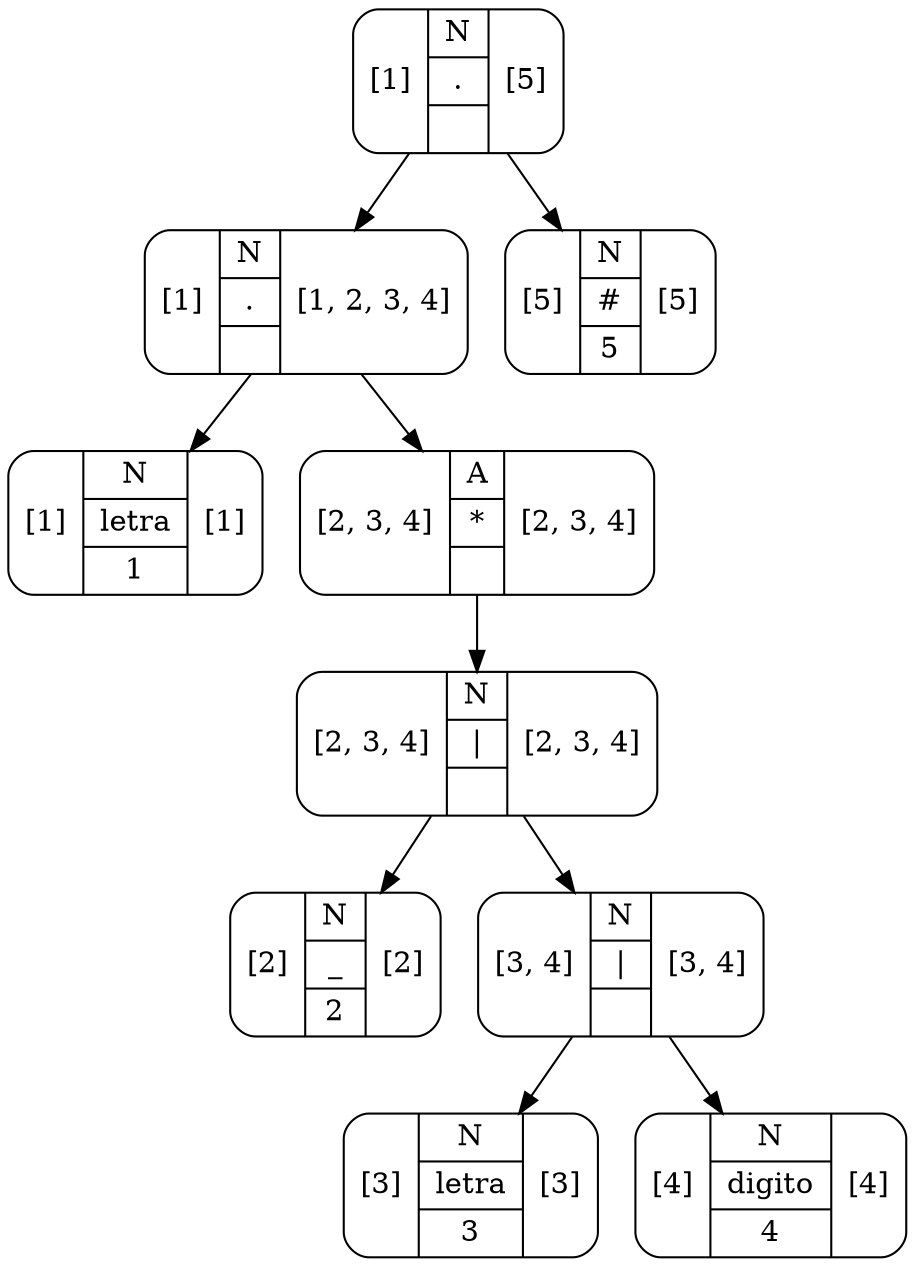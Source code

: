digraph G{
rankdir=UD
node[shape=Mrecord]
concentrate=true
nodo9[label="{[1]}|{N|.|}|{[5]}"];
nodo7[label="{[1]}|{N|.|}|{[1, 2, 3, 4]}"];
nodo0[label="{[1]}|{N|letra|1}|{[1]}"];
nodo7->nodo0;
nodo6[label="{[2, 3, 4]}|{A|*|}|{[2, 3, 4]}"];
nodo5[label="{[2, 3, 4]}|{N|\||}|{[2, 3, 4]}"];
nodo1[label="{[2]}|{N|_|2}|{[2]}"];
nodo5->nodo1;
nodo4[label="{[3, 4]}|{N|\||}|{[3, 4]}"];
nodo2[label="{[3]}|{N|letra|3}|{[3]}"];
nodo4->nodo2;
nodo3[label="{[4]}|{N|digito|4}|{[4]}"];
nodo4->nodo3;
nodo5->nodo4;
nodo6->nodo5;
nodo7->nodo6;
nodo9->nodo7;
nodo8[label="{[5]}|{N|#|5}|{[5]}"];
nodo9->nodo8;

}
